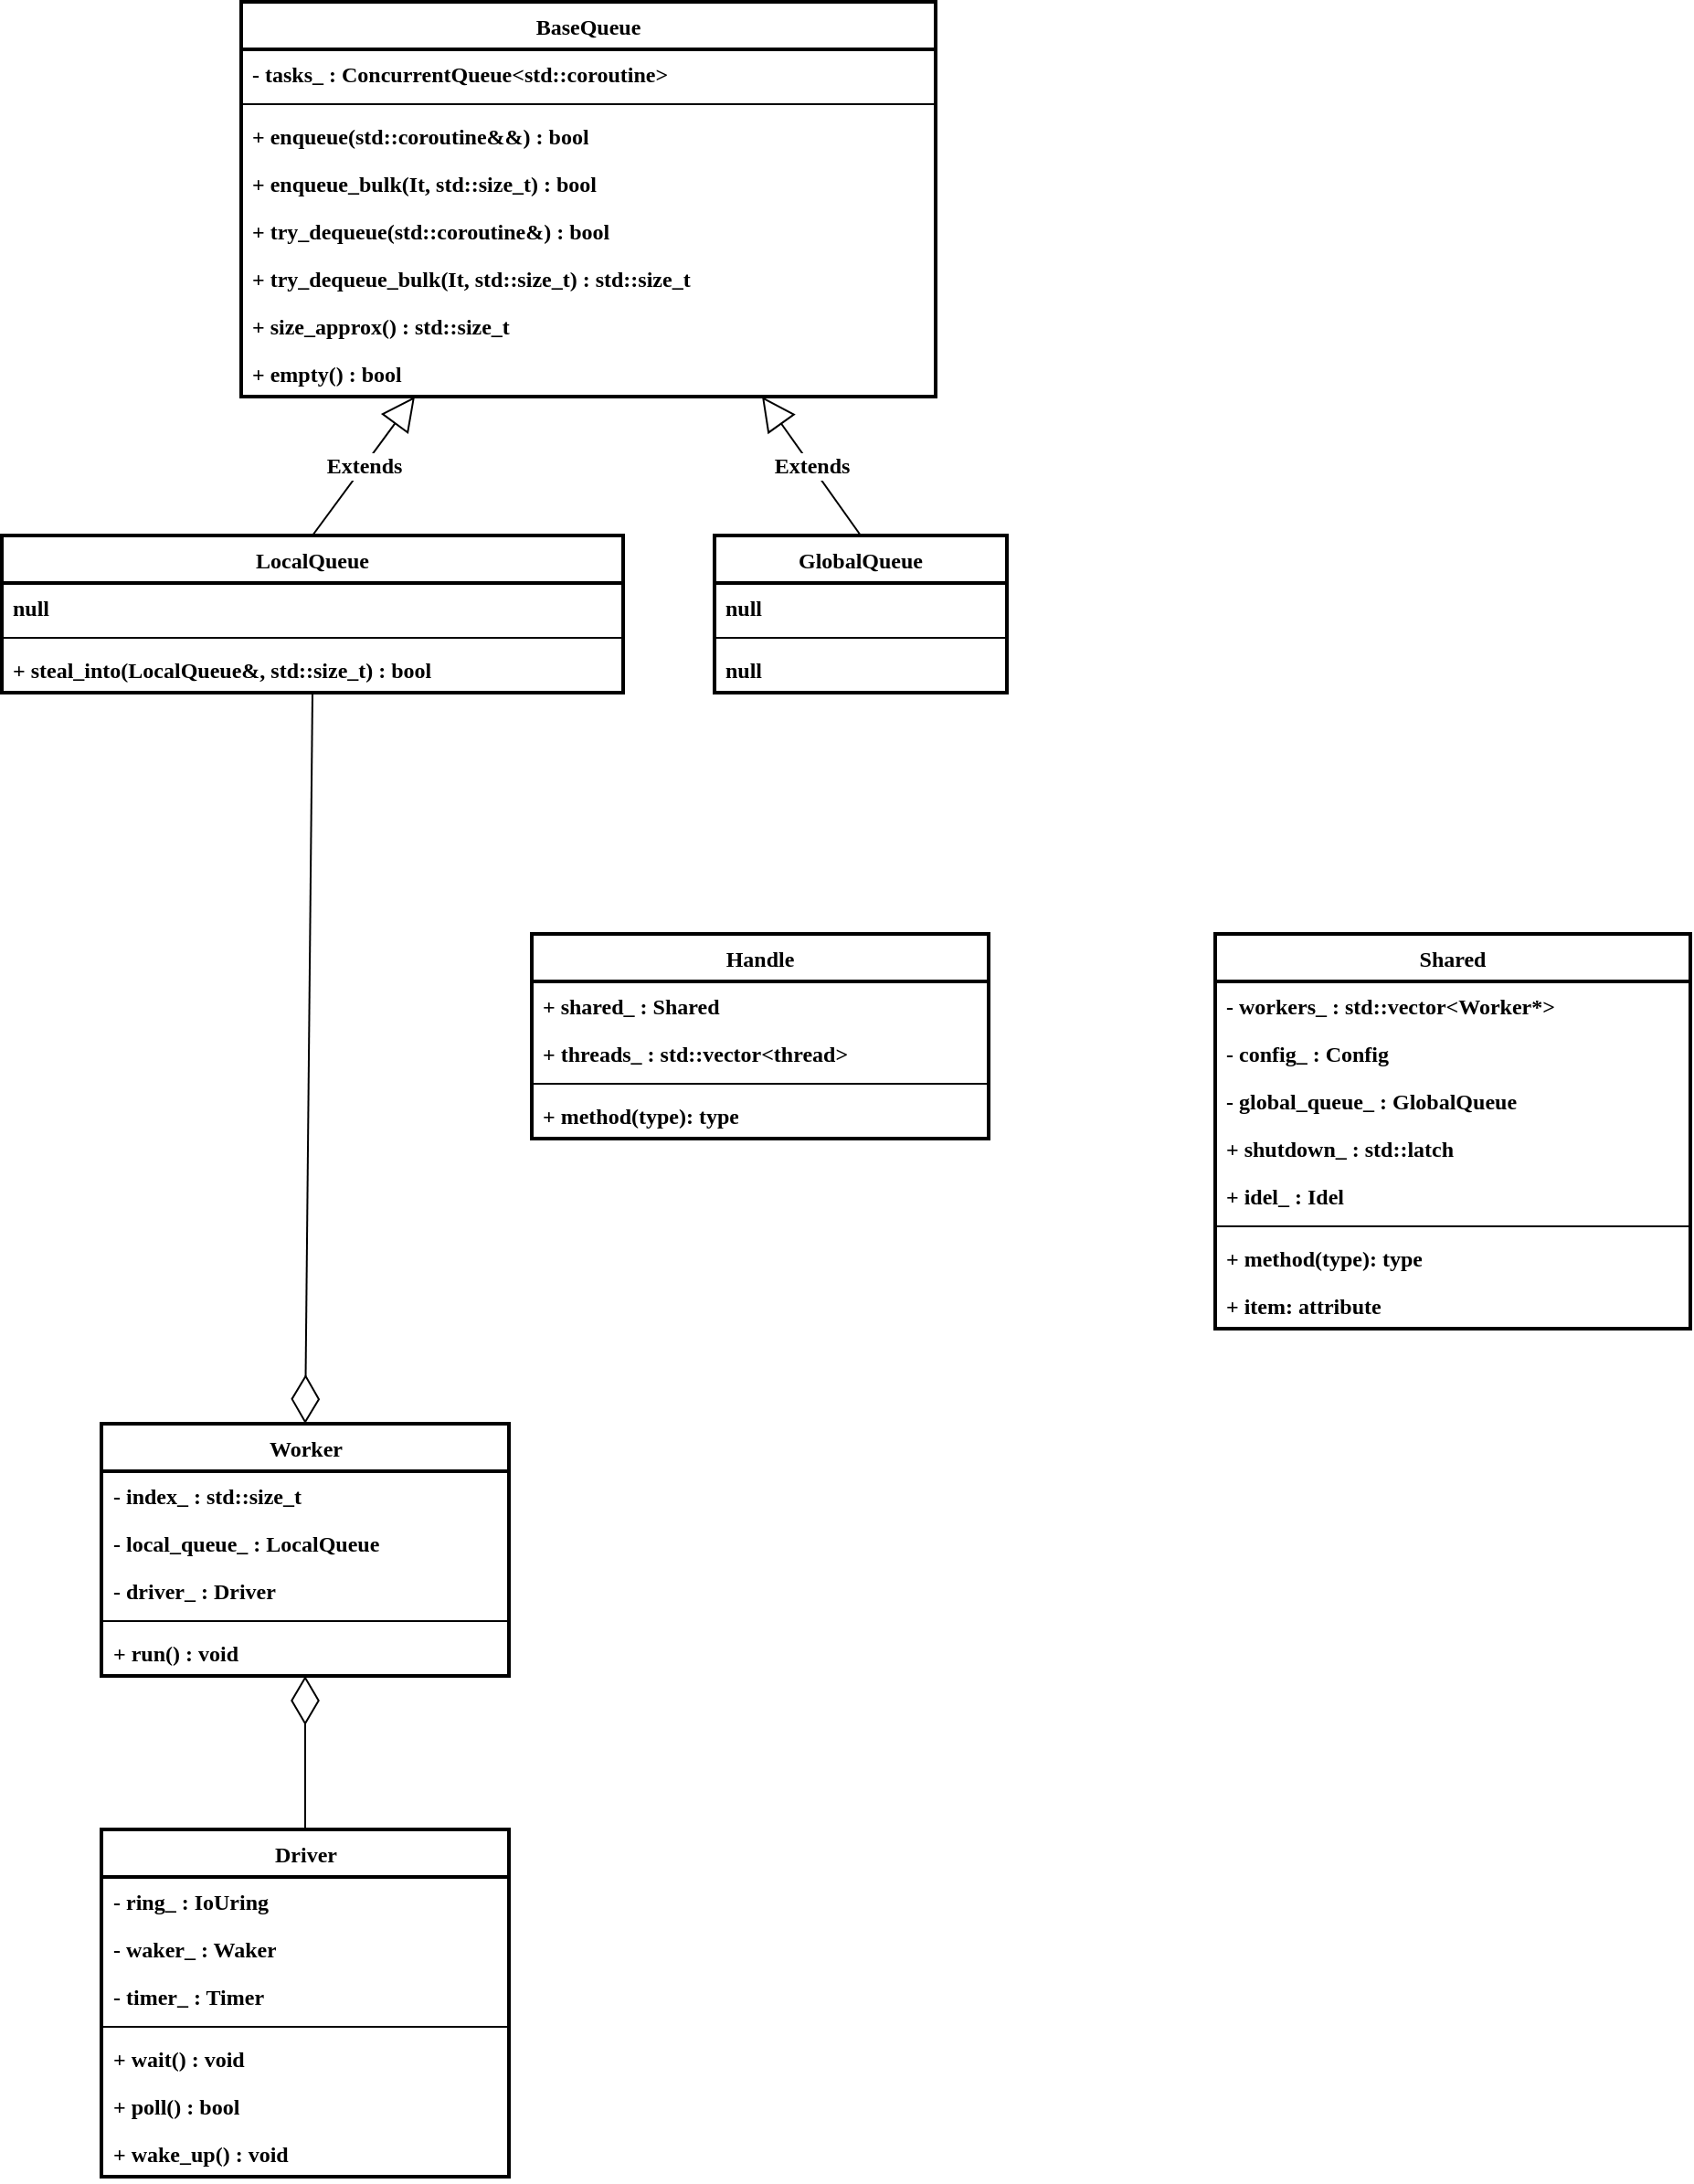 <mxfile version="28.0.6">
  <diagram name="第 1 页" id="DN2AfQzqFBhY8I2pXDkT">
    <mxGraphModel dx="1379" dy="940" grid="1" gridSize="10" guides="1" tooltips="1" connect="1" arrows="1" fold="1" page="1" pageScale="1" pageWidth="827" pageHeight="1169" math="0" shadow="0">
      <root>
        <mxCell id="0" />
        <mxCell id="1" parent="0" />
        <mxCell id="-EyXrrFq7ihPPsOZmyG_-21" value="Worker" style="swimlane;fontStyle=1;align=center;verticalAlign=top;childLayout=stackLayout;horizontal=1;startSize=26;horizontalStack=0;resizeParent=1;resizeParentMax=0;resizeLast=0;collapsible=1;marginBottom=0;whiteSpace=wrap;html=1;strokeColor=default;strokeWidth=2;fontFamily=Jetbrains Mono;fontSize=12;fontColor=default;fillColor=default;" parent="1" vertex="1">
          <mxGeometry x="784.5" y="878" width="223" height="138" as="geometry" />
        </mxCell>
        <mxCell id="-EyXrrFq7ihPPsOZmyG_-22" value="- index_ : std::size_t" style="text;strokeColor=none;fillColor=none;align=left;verticalAlign=top;spacingLeft=4;spacingRight=4;overflow=hidden;rotatable=0;points=[[0,0.5],[1,0.5]];portConstraint=eastwest;whiteSpace=wrap;html=1;fontFamily=Jetbrains Mono;fontSize=12;fontColor=default;fontStyle=1;horizontal=1;" parent="-EyXrrFq7ihPPsOZmyG_-21" vertex="1">
          <mxGeometry y="26" width="223" height="26" as="geometry" />
        </mxCell>
        <mxCell id="-EyXrrFq7ihPPsOZmyG_-20" value="- local_queue_ : LocalQueue" style="text;strokeColor=none;fillColor=none;align=left;verticalAlign=top;spacingLeft=4;spacingRight=4;overflow=hidden;rotatable=0;points=[[0,0.5],[1,0.5]];portConstraint=eastwest;whiteSpace=wrap;html=1;fontFamily=Jetbrains Mono;fontSize=12;fontColor=default;fontStyle=1;horizontal=1;" parent="-EyXrrFq7ihPPsOZmyG_-21" vertex="1">
          <mxGeometry y="52" width="223" height="26" as="geometry" />
        </mxCell>
        <mxCell id="-EyXrrFq7ihPPsOZmyG_-32" value="- driver_ : Driver" style="text;strokeColor=none;fillColor=none;align=left;verticalAlign=top;spacingLeft=4;spacingRight=4;overflow=hidden;rotatable=0;points=[[0,0.5],[1,0.5]];portConstraint=eastwest;whiteSpace=wrap;html=1;fontFamily=Jetbrains Mono;fontSize=12;fontColor=default;fontStyle=1;horizontal=1;" parent="-EyXrrFq7ihPPsOZmyG_-21" vertex="1">
          <mxGeometry y="78" width="223" height="26" as="geometry" />
        </mxCell>
        <mxCell id="-EyXrrFq7ihPPsOZmyG_-23" value="" style="line;strokeWidth=1;fillColor=none;align=left;verticalAlign=middle;spacingTop=-1;spacingLeft=3;spacingRight=3;rotatable=0;labelPosition=right;points=[];portConstraint=eastwest;strokeColor=inherit;fontFamily=Jetbrains Mono;fontSize=12;fontColor=default;fontStyle=1;horizontal=1;" parent="-EyXrrFq7ihPPsOZmyG_-21" vertex="1">
          <mxGeometry y="104" width="223" height="8" as="geometry" />
        </mxCell>
        <mxCell id="-EyXrrFq7ihPPsOZmyG_-24" value="+ run() : void" style="text;strokeColor=none;fillColor=none;align=left;verticalAlign=top;spacingLeft=4;spacingRight=4;overflow=hidden;rotatable=0;points=[[0,0.5],[1,0.5]];portConstraint=eastwest;whiteSpace=wrap;html=1;fontFamily=Jetbrains Mono;fontSize=12;fontColor=default;fontStyle=1;horizontal=1;" parent="-EyXrrFq7ihPPsOZmyG_-21" vertex="1">
          <mxGeometry y="112" width="223" height="26" as="geometry" />
        </mxCell>
        <mxCell id="-EyXrrFq7ihPPsOZmyG_-25" value="Shared" style="swimlane;fontStyle=1;align=center;verticalAlign=top;childLayout=stackLayout;horizontal=1;startSize=26;horizontalStack=0;resizeParent=1;resizeParentMax=0;resizeLast=0;collapsible=1;marginBottom=0;whiteSpace=wrap;html=1;strokeColor=default;strokeWidth=2;fontFamily=Jetbrains Mono;fontSize=12;fontColor=default;fillColor=default;" parent="1" vertex="1">
          <mxGeometry x="1394" y="610" width="260" height="216" as="geometry" />
        </mxCell>
        <mxCell id="-EyXrrFq7ihPPsOZmyG_-26" value="- workers_ : std::vector&amp;lt;Worker*&amp;gt;" style="text;strokeColor=none;fillColor=none;align=left;verticalAlign=top;spacingLeft=4;spacingRight=4;overflow=hidden;rotatable=0;points=[[0,0.5],[1,0.5]];portConstraint=eastwest;whiteSpace=wrap;html=1;fontFamily=Jetbrains Mono;fontSize=12;fontColor=default;fontStyle=1;horizontal=1;" parent="-EyXrrFq7ihPPsOZmyG_-25" vertex="1">
          <mxGeometry y="26" width="260" height="26" as="geometry" />
        </mxCell>
        <mxCell id="-EyXrrFq7ihPPsOZmyG_-31" value="- config_ : Config" style="text;strokeColor=none;fillColor=none;align=left;verticalAlign=top;spacingLeft=4;spacingRight=4;overflow=hidden;rotatable=0;points=[[0,0.5],[1,0.5]];portConstraint=eastwest;whiteSpace=wrap;html=1;fontFamily=Jetbrains Mono;fontSize=12;fontColor=default;fontStyle=1;horizontal=1;" parent="-EyXrrFq7ihPPsOZmyG_-25" vertex="1">
          <mxGeometry y="52" width="260" height="26" as="geometry" />
        </mxCell>
        <mxCell id="-EyXrrFq7ihPPsOZmyG_-30" value="- global_queue_ : GlobalQueue" style="text;strokeColor=none;fillColor=none;align=left;verticalAlign=top;spacingLeft=4;spacingRight=4;overflow=hidden;rotatable=0;points=[[0,0.5],[1,0.5]];portConstraint=eastwest;whiteSpace=wrap;html=1;fontFamily=Jetbrains Mono;fontSize=12;fontColor=default;fontStyle=1;horizontal=1;" parent="-EyXrrFq7ihPPsOZmyG_-25" vertex="1">
          <mxGeometry y="78" width="260" height="26" as="geometry" />
        </mxCell>
        <mxCell id="Vmm864Hd4-yc7Etfgh5I-19" value="+ shutdown_ : std::latch" style="text;strokeColor=none;fillColor=none;align=left;verticalAlign=top;spacingLeft=4;spacingRight=4;overflow=hidden;rotatable=0;points=[[0,0.5],[1,0.5]];portConstraint=eastwest;whiteSpace=wrap;html=1;fontFamily=Jetbrains Mono;fontSize=12;fontColor=default;fontStyle=1;horizontal=1;" vertex="1" parent="-EyXrrFq7ihPPsOZmyG_-25">
          <mxGeometry y="104" width="260" height="26" as="geometry" />
        </mxCell>
        <mxCell id="Vmm864Hd4-yc7Etfgh5I-18" value="+ idel_ : Idel" style="text;strokeColor=none;fillColor=none;align=left;verticalAlign=top;spacingLeft=4;spacingRight=4;overflow=hidden;rotatable=0;points=[[0,0.5],[1,0.5]];portConstraint=eastwest;whiteSpace=wrap;html=1;fontFamily=Jetbrains Mono;fontSize=12;fontColor=default;fontStyle=1;horizontal=1;" vertex="1" parent="-EyXrrFq7ihPPsOZmyG_-25">
          <mxGeometry y="130" width="260" height="26" as="geometry" />
        </mxCell>
        <mxCell id="-EyXrrFq7ihPPsOZmyG_-27" value="" style="line;strokeWidth=1;fillColor=none;align=left;verticalAlign=middle;spacingTop=-1;spacingLeft=3;spacingRight=3;rotatable=0;labelPosition=right;points=[];portConstraint=eastwest;strokeColor=inherit;fontFamily=Jetbrains Mono;fontSize=12;fontColor=default;fontStyle=1;horizontal=1;" parent="-EyXrrFq7ihPPsOZmyG_-25" vertex="1">
          <mxGeometry y="156" width="260" height="8" as="geometry" />
        </mxCell>
        <mxCell id="-EyXrrFq7ihPPsOZmyG_-28" value="+ method(type): type" style="text;strokeColor=none;fillColor=none;align=left;verticalAlign=top;spacingLeft=4;spacingRight=4;overflow=hidden;rotatable=0;points=[[0,0.5],[1,0.5]];portConstraint=eastwest;whiteSpace=wrap;html=1;fontFamily=Jetbrains Mono;fontSize=12;fontColor=default;fontStyle=1;horizontal=1;" parent="-EyXrrFq7ihPPsOZmyG_-25" vertex="1">
          <mxGeometry y="164" width="260" height="26" as="geometry" />
        </mxCell>
        <mxCell id="-EyXrrFq7ihPPsOZmyG_-29" value="+ item: attribute" style="text;strokeColor=none;fillColor=none;align=left;verticalAlign=top;spacingLeft=4;spacingRight=4;overflow=hidden;rotatable=0;points=[[0,0.5],[1,0.5]];portConstraint=eastwest;whiteSpace=wrap;html=1;fontFamily=Jetbrains Mono;fontSize=12;fontColor=default;fontStyle=1;horizontal=1;" parent="-EyXrrFq7ihPPsOZmyG_-25" vertex="1">
          <mxGeometry y="190" width="260" height="26" as="geometry" />
        </mxCell>
        <mxCell id="-EyXrrFq7ihPPsOZmyG_-33" value="BaseQueue" style="swimlane;fontStyle=1;align=center;verticalAlign=top;childLayout=stackLayout;horizontal=1;startSize=26;horizontalStack=0;resizeParent=1;resizeParentMax=0;resizeLast=0;collapsible=1;marginBottom=0;whiteSpace=wrap;html=1;strokeColor=default;strokeWidth=2;fontFamily=Jetbrains Mono;fontSize=12;fontColor=default;fillColor=default;" parent="1" vertex="1">
          <mxGeometry x="861" y="100" width="380" height="216" as="geometry">
            <mxRectangle x="861" y="100" width="110" height="30" as="alternateBounds" />
          </mxGeometry>
        </mxCell>
        <mxCell id="-EyXrrFq7ihPPsOZmyG_-34" value="- tasks_ : ConcurrentQueue&amp;lt;std::coroutine&amp;gt;" style="text;strokeColor=none;fillColor=none;align=left;verticalAlign=top;spacingLeft=4;spacingRight=4;overflow=hidden;rotatable=0;points=[[0,0.5],[1,0.5]];portConstraint=eastwest;whiteSpace=wrap;html=1;fontFamily=Jetbrains Mono;fontSize=12;fontColor=default;fontStyle=1;horizontal=1;" parent="-EyXrrFq7ihPPsOZmyG_-33" vertex="1">
          <mxGeometry y="26" width="380" height="26" as="geometry" />
        </mxCell>
        <mxCell id="-EyXrrFq7ihPPsOZmyG_-35" value="" style="line;strokeWidth=1;fillColor=none;align=left;verticalAlign=middle;spacingTop=-1;spacingLeft=3;spacingRight=3;rotatable=0;labelPosition=right;points=[];portConstraint=eastwest;strokeColor=inherit;fontFamily=Jetbrains Mono;fontSize=12;fontColor=default;fontStyle=1;horizontal=1;" parent="-EyXrrFq7ihPPsOZmyG_-33" vertex="1">
          <mxGeometry y="52" width="380" height="8" as="geometry" />
        </mxCell>
        <mxCell id="-EyXrrFq7ihPPsOZmyG_-36" value="+ enqueue(std::coroutine&amp;amp;&amp;amp;) : bool" style="text;strokeColor=none;fillColor=none;align=left;verticalAlign=top;spacingLeft=4;spacingRight=4;overflow=hidden;rotatable=0;points=[[0,0.5],[1,0.5]];portConstraint=eastwest;whiteSpace=wrap;html=1;fontFamily=Jetbrains Mono;fontSize=12;fontColor=default;fontStyle=1;horizontal=1;" parent="-EyXrrFq7ihPPsOZmyG_-33" vertex="1">
          <mxGeometry y="60" width="380" height="26" as="geometry" />
        </mxCell>
        <mxCell id="-EyXrrFq7ihPPsOZmyG_-42" value="+ enqueue_bulk(It, std::size_t) : bool" style="text;strokeColor=none;fillColor=none;align=left;verticalAlign=top;spacingLeft=4;spacingRight=4;overflow=hidden;rotatable=0;points=[[0,0.5],[1,0.5]];portConstraint=eastwest;whiteSpace=wrap;html=1;fontFamily=Jetbrains Mono;fontSize=12;fontColor=default;fontStyle=1;horizontal=1;" parent="-EyXrrFq7ihPPsOZmyG_-33" vertex="1">
          <mxGeometry y="86" width="380" height="26" as="geometry" />
        </mxCell>
        <mxCell id="-EyXrrFq7ihPPsOZmyG_-45" value="+ try_dequeue(std::coroutine&amp;amp;) : bool" style="text;strokeColor=none;fillColor=none;align=left;verticalAlign=top;spacingLeft=4;spacingRight=4;overflow=hidden;rotatable=0;points=[[0,0.5],[1,0.5]];portConstraint=eastwest;whiteSpace=wrap;html=1;fontFamily=Jetbrains Mono;fontSize=12;fontColor=default;fontStyle=1;horizontal=1;" parent="-EyXrrFq7ihPPsOZmyG_-33" vertex="1">
          <mxGeometry y="112" width="380" height="26" as="geometry" />
        </mxCell>
        <mxCell id="-EyXrrFq7ihPPsOZmyG_-48" value="+ try_dequeue_bulk(It, std::size_t) : std::size_t" style="text;strokeColor=none;fillColor=none;align=left;verticalAlign=top;spacingLeft=4;spacingRight=4;overflow=hidden;rotatable=0;points=[[0,0.5],[1,0.5]];portConstraint=eastwest;whiteSpace=wrap;html=1;fontFamily=Jetbrains Mono;fontSize=12;fontColor=default;fontStyle=1;horizontal=1;" parent="-EyXrrFq7ihPPsOZmyG_-33" vertex="1">
          <mxGeometry y="138" width="380" height="26" as="geometry" />
        </mxCell>
        <mxCell id="-EyXrrFq7ihPPsOZmyG_-46" value="+ size_approx() : std::size_t" style="text;strokeColor=none;fillColor=none;align=left;verticalAlign=top;spacingLeft=4;spacingRight=4;overflow=hidden;rotatable=0;points=[[0,0.5],[1,0.5]];portConstraint=eastwest;whiteSpace=wrap;html=1;fontFamily=Jetbrains Mono;fontSize=12;fontColor=default;fontStyle=1;horizontal=1;" parent="-EyXrrFq7ihPPsOZmyG_-33" vertex="1">
          <mxGeometry y="164" width="380" height="26" as="geometry" />
        </mxCell>
        <mxCell id="-EyXrrFq7ihPPsOZmyG_-47" value="+ empty() : bool" style="text;strokeColor=none;fillColor=none;align=left;verticalAlign=top;spacingLeft=4;spacingRight=4;overflow=hidden;rotatable=0;points=[[0,0.5],[1,0.5]];portConstraint=eastwest;whiteSpace=wrap;html=1;fontFamily=Jetbrains Mono;fontSize=12;fontColor=default;fontStyle=1;horizontal=1;" parent="-EyXrrFq7ihPPsOZmyG_-33" vertex="1">
          <mxGeometry y="190" width="380" height="26" as="geometry" />
        </mxCell>
        <mxCell id="-EyXrrFq7ihPPsOZmyG_-37" value="Handle" style="swimlane;fontStyle=1;align=center;verticalAlign=top;childLayout=stackLayout;horizontal=1;startSize=26;horizontalStack=0;resizeParent=1;resizeParentMax=0;resizeLast=0;collapsible=1;marginBottom=0;whiteSpace=wrap;html=1;strokeColor=default;strokeWidth=2;fontFamily=Jetbrains Mono;fontSize=12;fontColor=default;fillColor=default;" parent="1" vertex="1">
          <mxGeometry x="1020" y="610" width="250" height="112" as="geometry" />
        </mxCell>
        <mxCell id="-EyXrrFq7ihPPsOZmyG_-38" value="+ shared_ : Shared" style="text;strokeColor=none;fillColor=none;align=left;verticalAlign=top;spacingLeft=4;spacingRight=4;overflow=hidden;rotatable=0;points=[[0,0.5],[1,0.5]];portConstraint=eastwest;whiteSpace=wrap;html=1;fontFamily=Jetbrains Mono;fontSize=12;fontColor=default;fontStyle=1;horizontal=1;" parent="-EyXrrFq7ihPPsOZmyG_-37" vertex="1">
          <mxGeometry y="26" width="250" height="26" as="geometry" />
        </mxCell>
        <mxCell id="-EyXrrFq7ihPPsOZmyG_-71" value="+ threads_ : std::vector&amp;lt;thread&amp;gt;" style="text;strokeColor=none;fillColor=none;align=left;verticalAlign=top;spacingLeft=4;spacingRight=4;overflow=hidden;rotatable=0;points=[[0,0.5],[1,0.5]];portConstraint=eastwest;whiteSpace=wrap;html=1;fontFamily=Jetbrains Mono;fontSize=12;fontColor=default;fontStyle=1;horizontal=1;" parent="-EyXrrFq7ihPPsOZmyG_-37" vertex="1">
          <mxGeometry y="52" width="250" height="26" as="geometry" />
        </mxCell>
        <mxCell id="-EyXrrFq7ihPPsOZmyG_-39" value="" style="line;strokeWidth=1;fillColor=none;align=left;verticalAlign=middle;spacingTop=-1;spacingLeft=3;spacingRight=3;rotatable=0;labelPosition=right;points=[];portConstraint=eastwest;strokeColor=inherit;fontFamily=Jetbrains Mono;fontSize=12;fontColor=default;fontStyle=1;horizontal=1;" parent="-EyXrrFq7ihPPsOZmyG_-37" vertex="1">
          <mxGeometry y="78" width="250" height="8" as="geometry" />
        </mxCell>
        <mxCell id="-EyXrrFq7ihPPsOZmyG_-40" value="+ method(type): type" style="text;strokeColor=none;fillColor=none;align=left;verticalAlign=top;spacingLeft=4;spacingRight=4;overflow=hidden;rotatable=0;points=[[0,0.5],[1,0.5]];portConstraint=eastwest;whiteSpace=wrap;html=1;fontFamily=Jetbrains Mono;fontSize=12;fontColor=default;fontStyle=1;horizontal=1;" parent="-EyXrrFq7ihPPsOZmyG_-37" vertex="1">
          <mxGeometry y="86" width="250" height="26" as="geometry" />
        </mxCell>
        <mxCell id="-EyXrrFq7ihPPsOZmyG_-49" value="LocalQueue" style="swimlane;fontStyle=1;align=center;verticalAlign=top;childLayout=stackLayout;horizontal=1;startSize=26;horizontalStack=0;resizeParent=1;resizeParentMax=0;resizeLast=0;collapsible=1;marginBottom=0;whiteSpace=wrap;html=1;strokeColor=default;strokeWidth=2;fontFamily=Jetbrains Mono;fontSize=12;fontColor=default;fillColor=default;" parent="1" vertex="1">
          <mxGeometry x="730" y="392" width="340" height="86" as="geometry" />
        </mxCell>
        <mxCell id="-EyXrrFq7ihPPsOZmyG_-50" value="null" style="text;strokeColor=none;fillColor=none;align=left;verticalAlign=top;spacingLeft=4;spacingRight=4;overflow=hidden;rotatable=0;points=[[0,0.5],[1,0.5]];portConstraint=eastwest;whiteSpace=wrap;html=1;fontFamily=Jetbrains Mono;fontSize=12;fontColor=default;fontStyle=1;horizontal=1;" parent="-EyXrrFq7ihPPsOZmyG_-49" vertex="1">
          <mxGeometry y="26" width="340" height="26" as="geometry" />
        </mxCell>
        <mxCell id="-EyXrrFq7ihPPsOZmyG_-51" value="" style="line;strokeWidth=1;fillColor=none;align=left;verticalAlign=middle;spacingTop=-1;spacingLeft=3;spacingRight=3;rotatable=0;labelPosition=right;points=[];portConstraint=eastwest;strokeColor=inherit;fontFamily=Jetbrains Mono;fontSize=12;fontColor=default;fontStyle=1;horizontal=1;" parent="-EyXrrFq7ihPPsOZmyG_-49" vertex="1">
          <mxGeometry y="52" width="340" height="8" as="geometry" />
        </mxCell>
        <mxCell id="-EyXrrFq7ihPPsOZmyG_-52" value="+ steal_into(LocalQueue&amp;amp;, std::size_t) : bool" style="text;strokeColor=none;fillColor=none;align=left;verticalAlign=top;spacingLeft=4;spacingRight=4;overflow=hidden;rotatable=0;points=[[0,0.5],[1,0.5]];portConstraint=eastwest;whiteSpace=wrap;html=1;fontFamily=Jetbrains Mono;fontSize=12;fontColor=default;fontStyle=1;horizontal=1;" parent="-EyXrrFq7ihPPsOZmyG_-49" vertex="1">
          <mxGeometry y="60" width="340" height="26" as="geometry" />
        </mxCell>
        <mxCell id="-EyXrrFq7ihPPsOZmyG_-56" value="GlobalQueue" style="swimlane;fontStyle=1;align=center;verticalAlign=top;childLayout=stackLayout;horizontal=1;startSize=26;horizontalStack=0;resizeParent=1;resizeParentMax=0;resizeLast=0;collapsible=1;marginBottom=0;whiteSpace=wrap;html=1;strokeColor=default;strokeWidth=2;fontFamily=Jetbrains Mono;fontSize=12;fontColor=default;fillColor=default;" parent="1" vertex="1">
          <mxGeometry x="1120" y="392" width="160" height="86" as="geometry" />
        </mxCell>
        <mxCell id="-EyXrrFq7ihPPsOZmyG_-57" value="null" style="text;strokeColor=none;fillColor=none;align=left;verticalAlign=top;spacingLeft=4;spacingRight=4;overflow=hidden;rotatable=0;points=[[0,0.5],[1,0.5]];portConstraint=eastwest;whiteSpace=wrap;html=1;fontFamily=Jetbrains Mono;fontSize=12;fontColor=default;fontStyle=1;horizontal=1;" parent="-EyXrrFq7ihPPsOZmyG_-56" vertex="1">
          <mxGeometry y="26" width="160" height="26" as="geometry" />
        </mxCell>
        <mxCell id="-EyXrrFq7ihPPsOZmyG_-58" value="" style="line;strokeWidth=1;fillColor=none;align=left;verticalAlign=middle;spacingTop=-1;spacingLeft=3;spacingRight=3;rotatable=0;labelPosition=right;points=[];portConstraint=eastwest;strokeColor=inherit;fontFamily=Jetbrains Mono;fontSize=12;fontColor=default;fontStyle=1;horizontal=1;" parent="-EyXrrFq7ihPPsOZmyG_-56" vertex="1">
          <mxGeometry y="52" width="160" height="8" as="geometry" />
        </mxCell>
        <mxCell id="-EyXrrFq7ihPPsOZmyG_-59" value="null" style="text;strokeColor=none;fillColor=none;align=left;verticalAlign=top;spacingLeft=4;spacingRight=4;overflow=hidden;rotatable=0;points=[[0,0.5],[1,0.5]];portConstraint=eastwest;whiteSpace=wrap;html=1;fontFamily=Jetbrains Mono;fontSize=12;fontColor=default;fontStyle=1;horizontal=1;" parent="-EyXrrFq7ihPPsOZmyG_-56" vertex="1">
          <mxGeometry y="60" width="160" height="26" as="geometry" />
        </mxCell>
        <mxCell id="-EyXrrFq7ihPPsOZmyG_-69" value="Extends" style="endArrow=block;endSize=16;endFill=0;html=1;rounded=0;fontFamily=Jetbrains Mono;fontSize=12;fontColor=default;fontStyle=1;horizontal=1;exitX=0.5;exitY=0;exitDx=0;exitDy=0;entryX=0.25;entryY=1;entryDx=0;entryDy=0;" parent="1" source="-EyXrrFq7ihPPsOZmyG_-49" target="-EyXrrFq7ihPPsOZmyG_-33" edge="1">
          <mxGeometry width="160" relative="1" as="geometry">
            <mxPoint x="950" y="300" as="sourcePoint" />
            <mxPoint x="1020" y="330" as="targetPoint" />
          </mxGeometry>
        </mxCell>
        <mxCell id="-EyXrrFq7ihPPsOZmyG_-70" value="Extends" style="endArrow=block;endSize=16;endFill=0;html=1;rounded=0;fontFamily=Jetbrains Mono;fontSize=12;fontColor=default;fontStyle=1;horizontal=1;exitX=0.5;exitY=0;exitDx=0;exitDy=0;entryX=0.75;entryY=1;entryDx=0;entryDy=0;" parent="1" source="-EyXrrFq7ihPPsOZmyG_-56" target="-EyXrrFq7ihPPsOZmyG_-33" edge="1">
          <mxGeometry width="160" relative="1" as="geometry">
            <mxPoint x="1040" y="330" as="sourcePoint" />
            <mxPoint x="1130" y="350" as="targetPoint" />
          </mxGeometry>
        </mxCell>
        <mxCell id="Vmm864Hd4-yc7Etfgh5I-5" value="Driver" style="swimlane;fontStyle=1;align=center;verticalAlign=top;childLayout=stackLayout;horizontal=1;startSize=26;horizontalStack=0;resizeParent=1;resizeParentMax=0;resizeLast=0;collapsible=1;marginBottom=0;whiteSpace=wrap;html=1;strokeColor=default;strokeWidth=2;fontFamily=Jetbrains Mono;fontSize=12;fontColor=default;fillColor=default;" vertex="1" parent="1">
          <mxGeometry x="784.5" y="1100" width="223" height="190" as="geometry" />
        </mxCell>
        <mxCell id="Vmm864Hd4-yc7Etfgh5I-6" value="- ring_ : IoUring" style="text;strokeColor=none;fillColor=none;align=left;verticalAlign=top;spacingLeft=4;spacingRight=4;overflow=hidden;rotatable=0;points=[[0,0.5],[1,0.5]];portConstraint=eastwest;whiteSpace=wrap;html=1;fontFamily=Jetbrains Mono;fontSize=12;fontColor=default;fontStyle=1;horizontal=1;" vertex="1" parent="Vmm864Hd4-yc7Etfgh5I-5">
          <mxGeometry y="26" width="223" height="26" as="geometry" />
        </mxCell>
        <mxCell id="Vmm864Hd4-yc7Etfgh5I-7" value="- waker_ : Waker" style="text;strokeColor=none;fillColor=none;align=left;verticalAlign=top;spacingLeft=4;spacingRight=4;overflow=hidden;rotatable=0;points=[[0,0.5],[1,0.5]];portConstraint=eastwest;whiteSpace=wrap;html=1;fontFamily=Jetbrains Mono;fontSize=12;fontColor=default;fontStyle=1;horizontal=1;" vertex="1" parent="Vmm864Hd4-yc7Etfgh5I-5">
          <mxGeometry y="52" width="223" height="26" as="geometry" />
        </mxCell>
        <mxCell id="Vmm864Hd4-yc7Etfgh5I-8" value="- timer_ : Timer" style="text;strokeColor=none;fillColor=none;align=left;verticalAlign=top;spacingLeft=4;spacingRight=4;overflow=hidden;rotatable=0;points=[[0,0.5],[1,0.5]];portConstraint=eastwest;whiteSpace=wrap;html=1;fontFamily=Jetbrains Mono;fontSize=12;fontColor=default;fontStyle=1;horizontal=1;" vertex="1" parent="Vmm864Hd4-yc7Etfgh5I-5">
          <mxGeometry y="78" width="223" height="26" as="geometry" />
        </mxCell>
        <mxCell id="Vmm864Hd4-yc7Etfgh5I-9" value="" style="line;strokeWidth=1;fillColor=none;align=left;verticalAlign=middle;spacingTop=-1;spacingLeft=3;spacingRight=3;rotatable=0;labelPosition=right;points=[];portConstraint=eastwest;strokeColor=inherit;fontFamily=Jetbrains Mono;fontSize=12;fontColor=default;fontStyle=1;horizontal=1;" vertex="1" parent="Vmm864Hd4-yc7Etfgh5I-5">
          <mxGeometry y="104" width="223" height="8" as="geometry" />
        </mxCell>
        <mxCell id="Vmm864Hd4-yc7Etfgh5I-10" value="+ wait() : void" style="text;strokeColor=none;fillColor=none;align=left;verticalAlign=top;spacingLeft=4;spacingRight=4;overflow=hidden;rotatable=0;points=[[0,0.5],[1,0.5]];portConstraint=eastwest;whiteSpace=wrap;html=1;fontFamily=Jetbrains Mono;fontSize=12;fontColor=default;fontStyle=1;horizontal=1;" vertex="1" parent="Vmm864Hd4-yc7Etfgh5I-5">
          <mxGeometry y="112" width="223" height="26" as="geometry" />
        </mxCell>
        <mxCell id="Vmm864Hd4-yc7Etfgh5I-13" value="+ poll() : bool" style="text;strokeColor=none;fillColor=none;align=left;verticalAlign=top;spacingLeft=4;spacingRight=4;overflow=hidden;rotatable=0;points=[[0,0.5],[1,0.5]];portConstraint=eastwest;whiteSpace=wrap;html=1;fontFamily=Jetbrains Mono;fontSize=12;fontColor=default;fontStyle=1;horizontal=1;" vertex="1" parent="Vmm864Hd4-yc7Etfgh5I-5">
          <mxGeometry y="138" width="223" height="26" as="geometry" />
        </mxCell>
        <mxCell id="Vmm864Hd4-yc7Etfgh5I-12" value="+ wake_up() : void" style="text;strokeColor=none;fillColor=none;align=left;verticalAlign=top;spacingLeft=4;spacingRight=4;overflow=hidden;rotatable=0;points=[[0,0.5],[1,0.5]];portConstraint=eastwest;whiteSpace=wrap;html=1;fontFamily=Jetbrains Mono;fontSize=12;fontColor=default;fontStyle=1;horizontal=1;" vertex="1" parent="Vmm864Hd4-yc7Etfgh5I-5">
          <mxGeometry y="164" width="223" height="26" as="geometry" />
        </mxCell>
        <mxCell id="Vmm864Hd4-yc7Etfgh5I-16" value="" style="endArrow=diamondThin;endFill=0;endSize=24;html=1;rounded=0;fontFamily=Jetbrains Mono;fontSize=12;fontColor=default;fontStyle=1;horizontal=1;entryX=0.5;entryY=0;entryDx=0;entryDy=0;exitX=0.5;exitY=1;exitDx=0;exitDy=0;" edge="1" parent="1" source="-EyXrrFq7ihPPsOZmyG_-49" target="-EyXrrFq7ihPPsOZmyG_-21">
          <mxGeometry width="160" relative="1" as="geometry">
            <mxPoint x="780" y="770" as="sourcePoint" />
            <mxPoint x="940" y="770" as="targetPoint" />
          </mxGeometry>
        </mxCell>
        <mxCell id="Vmm864Hd4-yc7Etfgh5I-17" value="" style="endArrow=diamondThin;endFill=0;endSize=24;html=1;rounded=0;fontFamily=Jetbrains Mono;fontSize=12;fontColor=default;fontStyle=1;horizontal=1;entryX=0.5;entryY=1;entryDx=0;entryDy=0;exitX=0.5;exitY=0;exitDx=0;exitDy=0;" edge="1" parent="1" source="Vmm864Hd4-yc7Etfgh5I-5" target="-EyXrrFq7ihPPsOZmyG_-21">
          <mxGeometry width="160" relative="1" as="geometry">
            <mxPoint x="780" y="770" as="sourcePoint" />
            <mxPoint x="940" y="770" as="targetPoint" />
          </mxGeometry>
        </mxCell>
      </root>
    </mxGraphModel>
  </diagram>
</mxfile>
